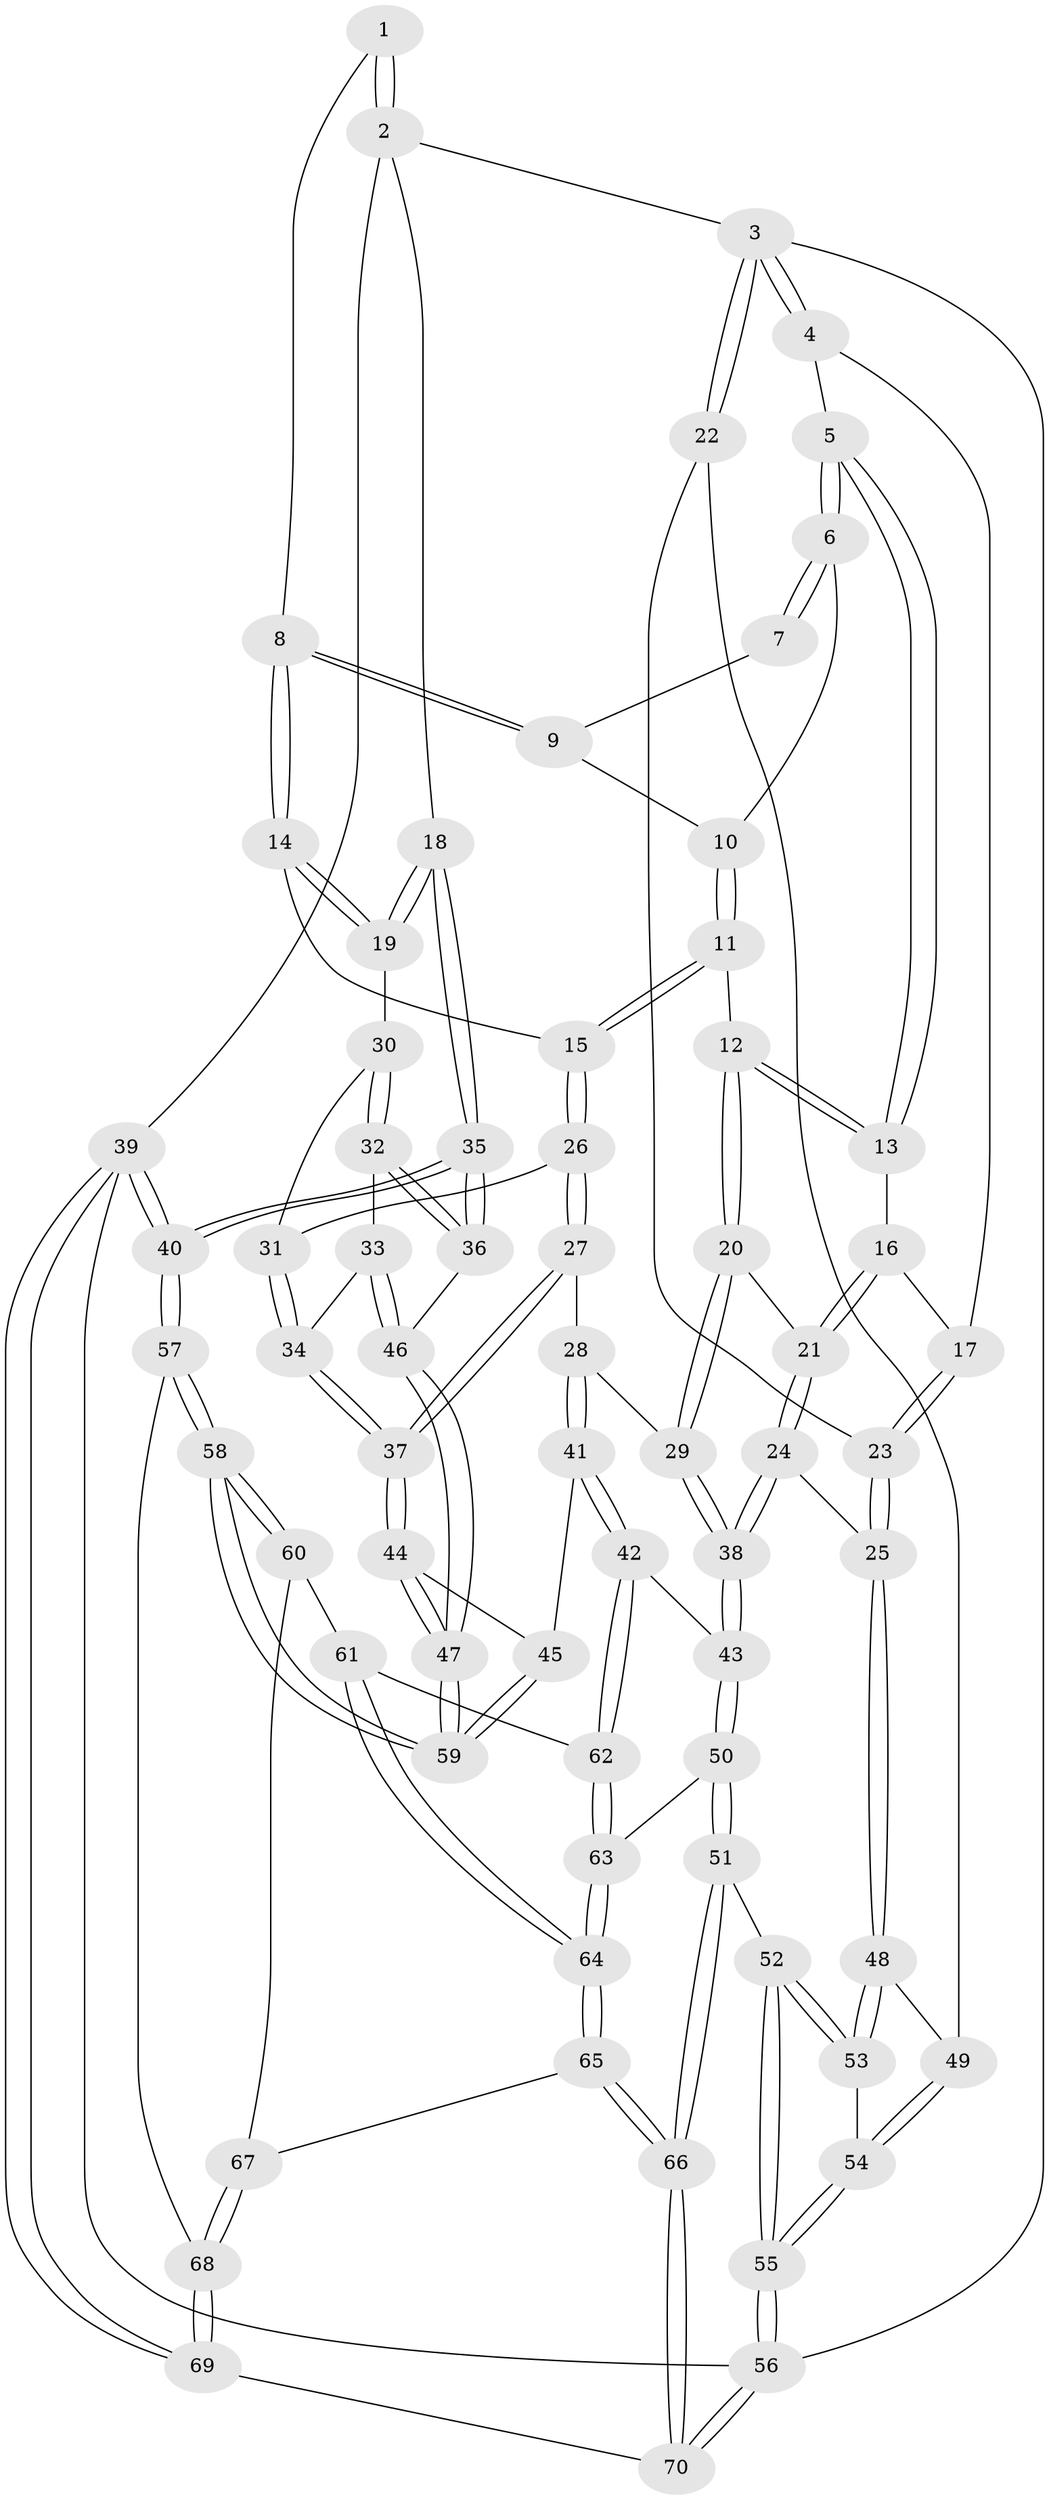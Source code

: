 // Generated by graph-tools (version 1.1) at 2025/51/03/09/25 03:51:11]
// undirected, 70 vertices, 172 edges
graph export_dot {
graph [start="1"]
  node [color=gray90,style=filled];
  1 [pos="+0.8577258008628038+0"];
  2 [pos="+1+0"];
  3 [pos="+0+0"];
  4 [pos="+0.23339935620501526+0"];
  5 [pos="+0.24251425403704102+0"];
  6 [pos="+0.2926652448298014+0"];
  7 [pos="+0.77856211204079+0"];
  8 [pos="+0.6601938930118907+0.15797551944635752"];
  9 [pos="+0.6023952177158955+0.055632245921862916"];
  10 [pos="+0.5330577423644919+0.07135254375262991"];
  11 [pos="+0.4906207600680737+0.18846263281790662"];
  12 [pos="+0.41451459507331395+0.19223481271337442"];
  13 [pos="+0.3488790360726983+0.11288724689265749"];
  14 [pos="+0.6615627125725969+0.163821565615739"];
  15 [pos="+0.5911269860149339+0.2503598948083034"];
  16 [pos="+0.25284666133633854+0.20135584985323368"];
  17 [pos="+0.11227617552790788+0.18027430705108238"];
  18 [pos="+1+0.0031081609238754605"];
  19 [pos="+0.9332348073942742+0.16391375447778478"];
  20 [pos="+0.35476917502203686+0.3270440868731413"];
  21 [pos="+0.3009638449792558+0.3596625118898072"];
  22 [pos="+0+0.273481226040341"];
  23 [pos="+0.0846672339968439+0.21752569520609227"];
  24 [pos="+0.2560372044641738+0.4069711433288307"];
  25 [pos="+0.24013635890166435+0.41119930936838917"];
  26 [pos="+0.608508494915658+0.3185556261613477"];
  27 [pos="+0.6056602416213867+0.35977562573678673"];
  28 [pos="+0.5790325211096774+0.3807756700447336"];
  29 [pos="+0.5344690440807437+0.3955384336298101"];
  30 [pos="+0.909735907415489+0.19069505979820478"];
  31 [pos="+0.8353480047750594+0.23928744503799595"];
  32 [pos="+0.8462534036410571+0.3546964083349224"];
  33 [pos="+0.7332010405078669+0.4240388441485041"];
  34 [pos="+0.7067159949067929+0.41822343187318295"];
  35 [pos="+1+0.39260646937200416"];
  36 [pos="+0.8814085369878741+0.4783157202448772"];
  37 [pos="+0.7053766544981164+0.41828789351243034"];
  38 [pos="+0.4306569536069536+0.5475208223016444"];
  39 [pos="+1+1"];
  40 [pos="+1+1"];
  41 [pos="+0.5977806342681272+0.5979629820024206"];
  42 [pos="+0.5933370454432828+0.6007059832411843"];
  43 [pos="+0.43184031785627996+0.5524458585881223"];
  44 [pos="+0.7000991510196967+0.46509626701298706"];
  45 [pos="+0.6560766537689499+0.592736932093367"];
  46 [pos="+0.8524586768803587+0.5014346401078978"];
  47 [pos="+0.8265735598323183+0.6504810221414626"];
  48 [pos="+0.22918591340985042+0.4237710775898607"];
  49 [pos="+0+0.34051524020829543"];
  50 [pos="+0.37542825695628634+0.6819025340943887"];
  51 [pos="+0.24511484350912394+0.7594854636325857"];
  52 [pos="+0.22445779792756307+0.7351967799548311"];
  53 [pos="+0.12757178052308332+0.5990148797005138"];
  54 [pos="+0+0.5748999060287271"];
  55 [pos="+0+0.8784870951145572"];
  56 [pos="+0+1"];
  57 [pos="+0.895946465828924+0.7934293170908202"];
  58 [pos="+0.8659175046170857+0.764316284227444"];
  59 [pos="+0.8248009041089486+0.6777894718107126"];
  60 [pos="+0.6575579126605108+0.7647887979840247"];
  61 [pos="+0.5744956101651222+0.7051509422912563"];
  62 [pos="+0.5710270806913234+0.6934085723727132"];
  63 [pos="+0.37883441927009764+0.6832273690191893"];
  64 [pos="+0.51403277008339+0.7953462858390768"];
  65 [pos="+0.5160100229736264+0.831589617827042"];
  66 [pos="+0.24672543150089787+0.9780398548963664"];
  67 [pos="+0.5755003577499251+0.8639381183487587"];
  68 [pos="+0.5888312268409664+0.8922726363292612"];
  69 [pos="+0.6148706809213723+1"];
  70 [pos="+0.2087136662708889+1"];
  1 -- 2;
  1 -- 2;
  1 -- 8;
  2 -- 3;
  2 -- 18;
  2 -- 39;
  3 -- 4;
  3 -- 4;
  3 -- 22;
  3 -- 22;
  3 -- 56;
  4 -- 5;
  4 -- 17;
  5 -- 6;
  5 -- 6;
  5 -- 13;
  5 -- 13;
  6 -- 7;
  6 -- 7;
  6 -- 10;
  7 -- 9;
  8 -- 9;
  8 -- 9;
  8 -- 14;
  8 -- 14;
  9 -- 10;
  10 -- 11;
  10 -- 11;
  11 -- 12;
  11 -- 15;
  11 -- 15;
  12 -- 13;
  12 -- 13;
  12 -- 20;
  12 -- 20;
  13 -- 16;
  14 -- 15;
  14 -- 19;
  14 -- 19;
  15 -- 26;
  15 -- 26;
  16 -- 17;
  16 -- 21;
  16 -- 21;
  17 -- 23;
  17 -- 23;
  18 -- 19;
  18 -- 19;
  18 -- 35;
  18 -- 35;
  19 -- 30;
  20 -- 21;
  20 -- 29;
  20 -- 29;
  21 -- 24;
  21 -- 24;
  22 -- 23;
  22 -- 49;
  23 -- 25;
  23 -- 25;
  24 -- 25;
  24 -- 38;
  24 -- 38;
  25 -- 48;
  25 -- 48;
  26 -- 27;
  26 -- 27;
  26 -- 31;
  27 -- 28;
  27 -- 37;
  27 -- 37;
  28 -- 29;
  28 -- 41;
  28 -- 41;
  29 -- 38;
  29 -- 38;
  30 -- 31;
  30 -- 32;
  30 -- 32;
  31 -- 34;
  31 -- 34;
  32 -- 33;
  32 -- 36;
  32 -- 36;
  33 -- 34;
  33 -- 46;
  33 -- 46;
  34 -- 37;
  34 -- 37;
  35 -- 36;
  35 -- 36;
  35 -- 40;
  35 -- 40;
  36 -- 46;
  37 -- 44;
  37 -- 44;
  38 -- 43;
  38 -- 43;
  39 -- 40;
  39 -- 40;
  39 -- 69;
  39 -- 69;
  39 -- 56;
  40 -- 57;
  40 -- 57;
  41 -- 42;
  41 -- 42;
  41 -- 45;
  42 -- 43;
  42 -- 62;
  42 -- 62;
  43 -- 50;
  43 -- 50;
  44 -- 45;
  44 -- 47;
  44 -- 47;
  45 -- 59;
  45 -- 59;
  46 -- 47;
  46 -- 47;
  47 -- 59;
  47 -- 59;
  48 -- 49;
  48 -- 53;
  48 -- 53;
  49 -- 54;
  49 -- 54;
  50 -- 51;
  50 -- 51;
  50 -- 63;
  51 -- 52;
  51 -- 66;
  51 -- 66;
  52 -- 53;
  52 -- 53;
  52 -- 55;
  52 -- 55;
  53 -- 54;
  54 -- 55;
  54 -- 55;
  55 -- 56;
  55 -- 56;
  56 -- 70;
  56 -- 70;
  57 -- 58;
  57 -- 58;
  57 -- 68;
  58 -- 59;
  58 -- 59;
  58 -- 60;
  58 -- 60;
  60 -- 61;
  60 -- 67;
  61 -- 62;
  61 -- 64;
  61 -- 64;
  62 -- 63;
  62 -- 63;
  63 -- 64;
  63 -- 64;
  64 -- 65;
  64 -- 65;
  65 -- 66;
  65 -- 66;
  65 -- 67;
  66 -- 70;
  66 -- 70;
  67 -- 68;
  67 -- 68;
  68 -- 69;
  68 -- 69;
  69 -- 70;
}
